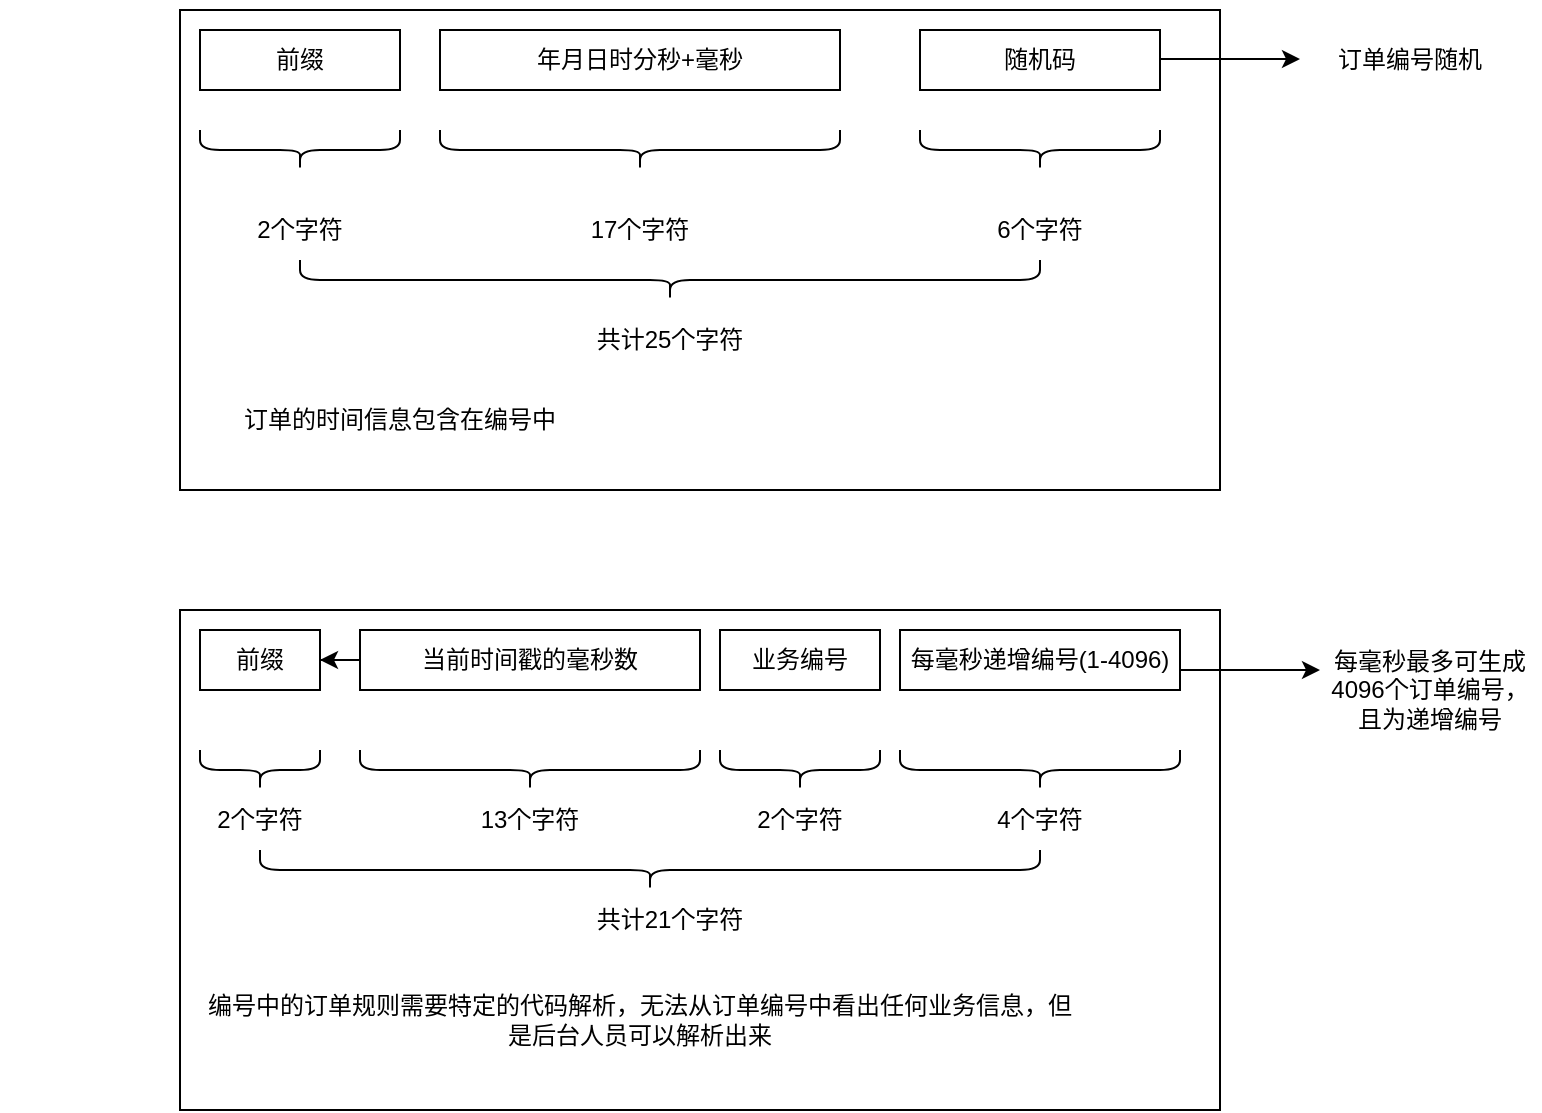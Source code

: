 <mxfile version="21.4.0" type="github">
  <diagram name="第 1 页" id="h-YlEtajoELXWKoNKWp4">
    <mxGraphModel dx="2261" dy="746" grid="1" gridSize="10" guides="1" tooltips="1" connect="1" arrows="1" fold="1" page="1" pageScale="1" pageWidth="827" pageHeight="1169" math="0" shadow="0">
      <root>
        <mxCell id="0" />
        <mxCell id="1" parent="0" />
        <mxCell id="oOEuEmjiVPEV5kPY5PhE-1" value="" style="rounded=0;whiteSpace=wrap;html=1;" parent="1" vertex="1">
          <mxGeometry x="70" y="100" width="520" height="240" as="geometry" />
        </mxCell>
        <mxCell id="oOEuEmjiVPEV5kPY5PhE-2" value="年月日时分秒+毫秒" style="rounded=0;whiteSpace=wrap;html=1;" parent="1" vertex="1">
          <mxGeometry x="200" y="110" width="200" height="30" as="geometry" />
        </mxCell>
        <mxCell id="oOEuEmjiVPEV5kPY5PhE-3" value="前缀" style="rounded=0;whiteSpace=wrap;html=1;" parent="1" vertex="1">
          <mxGeometry x="80" y="110" width="100" height="30" as="geometry" />
        </mxCell>
        <mxCell id="oOEuEmjiVPEV5kPY5PhE-4" value="随机码" style="rounded=0;whiteSpace=wrap;html=1;" parent="1" vertex="1">
          <mxGeometry x="440" y="110" width="120" height="30" as="geometry" />
        </mxCell>
        <mxCell id="oOEuEmjiVPEV5kPY5PhE-5" value="" style="shape=curlyBracket;whiteSpace=wrap;html=1;rounded=1;flipH=1;labelPosition=right;verticalLabelPosition=middle;align=left;verticalAlign=middle;direction=north;" parent="1" vertex="1">
          <mxGeometry x="80" y="160" width="100" height="20" as="geometry" />
        </mxCell>
        <mxCell id="oOEuEmjiVPEV5kPY5PhE-6" value="" style="shape=curlyBracket;whiteSpace=wrap;html=1;rounded=1;flipH=1;labelPosition=right;verticalLabelPosition=middle;align=left;verticalAlign=middle;direction=north;" parent="1" vertex="1">
          <mxGeometry x="200" y="160" width="200" height="20" as="geometry" />
        </mxCell>
        <mxCell id="oOEuEmjiVPEV5kPY5PhE-7" value="" style="shape=curlyBracket;whiteSpace=wrap;html=1;rounded=1;flipH=1;labelPosition=right;verticalLabelPosition=middle;align=left;verticalAlign=middle;direction=north;" parent="1" vertex="1">
          <mxGeometry x="440" y="160" width="120" height="20" as="geometry" />
        </mxCell>
        <mxCell id="oOEuEmjiVPEV5kPY5PhE-8" value="2个字符" style="text;html=1;strokeColor=none;fillColor=none;align=center;verticalAlign=middle;whiteSpace=wrap;rounded=0;" parent="1" vertex="1">
          <mxGeometry x="100" y="195" width="60" height="30" as="geometry" />
        </mxCell>
        <mxCell id="oOEuEmjiVPEV5kPY5PhE-9" value="17个字符" style="text;html=1;strokeColor=none;fillColor=none;align=center;verticalAlign=middle;whiteSpace=wrap;rounded=0;" parent="1" vertex="1">
          <mxGeometry x="270" y="195" width="60" height="30" as="geometry" />
        </mxCell>
        <mxCell id="oOEuEmjiVPEV5kPY5PhE-10" value="6个字符" style="text;html=1;strokeColor=none;fillColor=none;align=center;verticalAlign=middle;whiteSpace=wrap;rounded=0;" parent="1" vertex="1">
          <mxGeometry x="470" y="195" width="60" height="30" as="geometry" />
        </mxCell>
        <mxCell id="oOEuEmjiVPEV5kPY5PhE-11" value="共计25个字符" style="text;html=1;strokeColor=none;fillColor=none;align=center;verticalAlign=middle;whiteSpace=wrap;rounded=0;" parent="1" vertex="1">
          <mxGeometry x="220" y="250" width="190" height="30" as="geometry" />
        </mxCell>
        <mxCell id="oOEuEmjiVPEV5kPY5PhE-12" value="" style="shape=curlyBracket;whiteSpace=wrap;html=1;rounded=1;flipH=1;labelPosition=right;verticalLabelPosition=middle;align=left;verticalAlign=middle;direction=north;" parent="1" vertex="1">
          <mxGeometry x="130" y="225" width="370" height="20" as="geometry" />
        </mxCell>
        <mxCell id="oOEuEmjiVPEV5kPY5PhE-13" value="订单的时间信息包含在编号中" style="text;html=1;strokeColor=none;fillColor=none;align=center;verticalAlign=middle;whiteSpace=wrap;rounded=0;" parent="1" vertex="1">
          <mxGeometry x="-20" y="290" width="400" height="30" as="geometry" />
        </mxCell>
        <mxCell id="oOEuEmjiVPEV5kPY5PhE-14" value="" style="rounded=0;whiteSpace=wrap;html=1;" parent="1" vertex="1">
          <mxGeometry x="70" y="400" width="520" height="250" as="geometry" />
        </mxCell>
        <mxCell id="oOEuEmjiVPEV5kPY5PhE-15" value="前缀" style="rounded=0;whiteSpace=wrap;html=1;" parent="1" vertex="1">
          <mxGeometry x="80" y="410" width="60" height="30" as="geometry" />
        </mxCell>
        <mxCell id="oOEuEmjiVPEV5kPY5PhE-18" value="" style="edgeStyle=orthogonalEdgeStyle;rounded=0;orthogonalLoop=1;jettySize=auto;html=1;" parent="1" source="oOEuEmjiVPEV5kPY5PhE-16" target="oOEuEmjiVPEV5kPY5PhE-15" edge="1">
          <mxGeometry relative="1" as="geometry" />
        </mxCell>
        <mxCell id="oOEuEmjiVPEV5kPY5PhE-16" value="当前时间戳的毫秒数" style="rounded=0;whiteSpace=wrap;html=1;" parent="1" vertex="1">
          <mxGeometry x="160" y="410" width="170" height="30" as="geometry" />
        </mxCell>
        <mxCell id="oOEuEmjiVPEV5kPY5PhE-17" value="每毫秒递增编号(1-4096)" style="rounded=0;whiteSpace=wrap;html=1;" parent="1" vertex="1">
          <mxGeometry x="430" y="410" width="140" height="30" as="geometry" />
        </mxCell>
        <mxCell id="oOEuEmjiVPEV5kPY5PhE-19" value="业务编号" style="rounded=0;whiteSpace=wrap;html=1;" parent="1" vertex="1">
          <mxGeometry x="340" y="410" width="80" height="30" as="geometry" />
        </mxCell>
        <mxCell id="oOEuEmjiVPEV5kPY5PhE-20" value="" style="shape=curlyBracket;whiteSpace=wrap;html=1;rounded=1;flipH=1;labelPosition=right;verticalLabelPosition=middle;align=left;verticalAlign=middle;direction=north;" parent="1" vertex="1">
          <mxGeometry x="80" y="470" width="60" height="20" as="geometry" />
        </mxCell>
        <mxCell id="oOEuEmjiVPEV5kPY5PhE-21" value="2个字符" style="text;html=1;strokeColor=none;fillColor=none;align=center;verticalAlign=middle;whiteSpace=wrap;rounded=0;" parent="1" vertex="1">
          <mxGeometry x="80" y="490" width="60" height="30" as="geometry" />
        </mxCell>
        <mxCell id="oOEuEmjiVPEV5kPY5PhE-22" value="" style="shape=curlyBracket;whiteSpace=wrap;html=1;rounded=1;flipH=1;labelPosition=right;verticalLabelPosition=middle;align=left;verticalAlign=middle;direction=north;" parent="1" vertex="1">
          <mxGeometry x="160" y="470" width="170" height="20" as="geometry" />
        </mxCell>
        <mxCell id="oOEuEmjiVPEV5kPY5PhE-23" value="13个字符" style="text;html=1;strokeColor=none;fillColor=none;align=center;verticalAlign=middle;whiteSpace=wrap;rounded=0;" parent="1" vertex="1">
          <mxGeometry x="215" y="490" width="60" height="30" as="geometry" />
        </mxCell>
        <mxCell id="oOEuEmjiVPEV5kPY5PhE-24" value="" style="shape=curlyBracket;whiteSpace=wrap;html=1;rounded=1;flipH=1;labelPosition=right;verticalLabelPosition=middle;align=left;verticalAlign=middle;direction=north;" parent="1" vertex="1">
          <mxGeometry x="340" y="470" width="80" height="20" as="geometry" />
        </mxCell>
        <mxCell id="oOEuEmjiVPEV5kPY5PhE-25" value="2个字符" style="text;html=1;strokeColor=none;fillColor=none;align=center;verticalAlign=middle;whiteSpace=wrap;rounded=0;" parent="1" vertex="1">
          <mxGeometry x="350" y="490" width="60" height="30" as="geometry" />
        </mxCell>
        <mxCell id="oOEuEmjiVPEV5kPY5PhE-26" value="" style="shape=curlyBracket;whiteSpace=wrap;html=1;rounded=1;flipH=1;labelPosition=right;verticalLabelPosition=middle;align=left;verticalAlign=middle;direction=north;" parent="1" vertex="1">
          <mxGeometry x="430" y="470" width="140" height="20" as="geometry" />
        </mxCell>
        <mxCell id="oOEuEmjiVPEV5kPY5PhE-27" value="4个字符" style="text;html=1;strokeColor=none;fillColor=none;align=center;verticalAlign=middle;whiteSpace=wrap;rounded=0;" parent="1" vertex="1">
          <mxGeometry x="470" y="490" width="60" height="30" as="geometry" />
        </mxCell>
        <mxCell id="oOEuEmjiVPEV5kPY5PhE-28" value="" style="shape=curlyBracket;whiteSpace=wrap;html=1;rounded=1;flipH=1;labelPosition=right;verticalLabelPosition=middle;align=left;verticalAlign=middle;direction=north;" parent="1" vertex="1">
          <mxGeometry x="110" y="520" width="390" height="20" as="geometry" />
        </mxCell>
        <mxCell id="oOEuEmjiVPEV5kPY5PhE-29" value="共计21个字符" style="text;html=1;strokeColor=none;fillColor=none;align=center;verticalAlign=middle;whiteSpace=wrap;rounded=0;" parent="1" vertex="1">
          <mxGeometry x="220" y="540" width="190" height="30" as="geometry" />
        </mxCell>
        <mxCell id="e_M5NRfI1AlhgO6A6abC-1" value="编号中的订单规则需要特定的代码解析，无法从订单编号中看出任何业务信息，但是后台人员可以解析出来" style="text;html=1;strokeColor=none;fillColor=none;align=center;verticalAlign=middle;whiteSpace=wrap;rounded=0;" vertex="1" parent="1">
          <mxGeometry x="80" y="590" width="440" height="30" as="geometry" />
        </mxCell>
        <mxCell id="e_M5NRfI1AlhgO6A6abC-3" value="" style="endArrow=classic;html=1;rounded=0;" edge="1" parent="1">
          <mxGeometry width="50" height="50" relative="1" as="geometry">
            <mxPoint x="570" y="430" as="sourcePoint" />
            <mxPoint x="640" y="430" as="targetPoint" />
          </mxGeometry>
        </mxCell>
        <mxCell id="e_M5NRfI1AlhgO6A6abC-4" value="每毫秒最多可生成4096个订单编号，且为递增编号" style="text;html=1;strokeColor=none;fillColor=none;align=center;verticalAlign=middle;whiteSpace=wrap;rounded=0;" vertex="1" parent="1">
          <mxGeometry x="640" y="410" width="110" height="60" as="geometry" />
        </mxCell>
        <mxCell id="e_M5NRfI1AlhgO6A6abC-5" value="" style="endArrow=classic;html=1;rounded=0;" edge="1" parent="1">
          <mxGeometry width="50" height="50" relative="1" as="geometry">
            <mxPoint x="560" y="124.5" as="sourcePoint" />
            <mxPoint x="630" y="124.5" as="targetPoint" />
          </mxGeometry>
        </mxCell>
        <mxCell id="e_M5NRfI1AlhgO6A6abC-6" value="订单编号随机" style="text;html=1;strokeColor=none;fillColor=none;align=center;verticalAlign=middle;whiteSpace=wrap;rounded=0;" vertex="1" parent="1">
          <mxGeometry x="630" y="95" width="110" height="60" as="geometry" />
        </mxCell>
      </root>
    </mxGraphModel>
  </diagram>
</mxfile>

